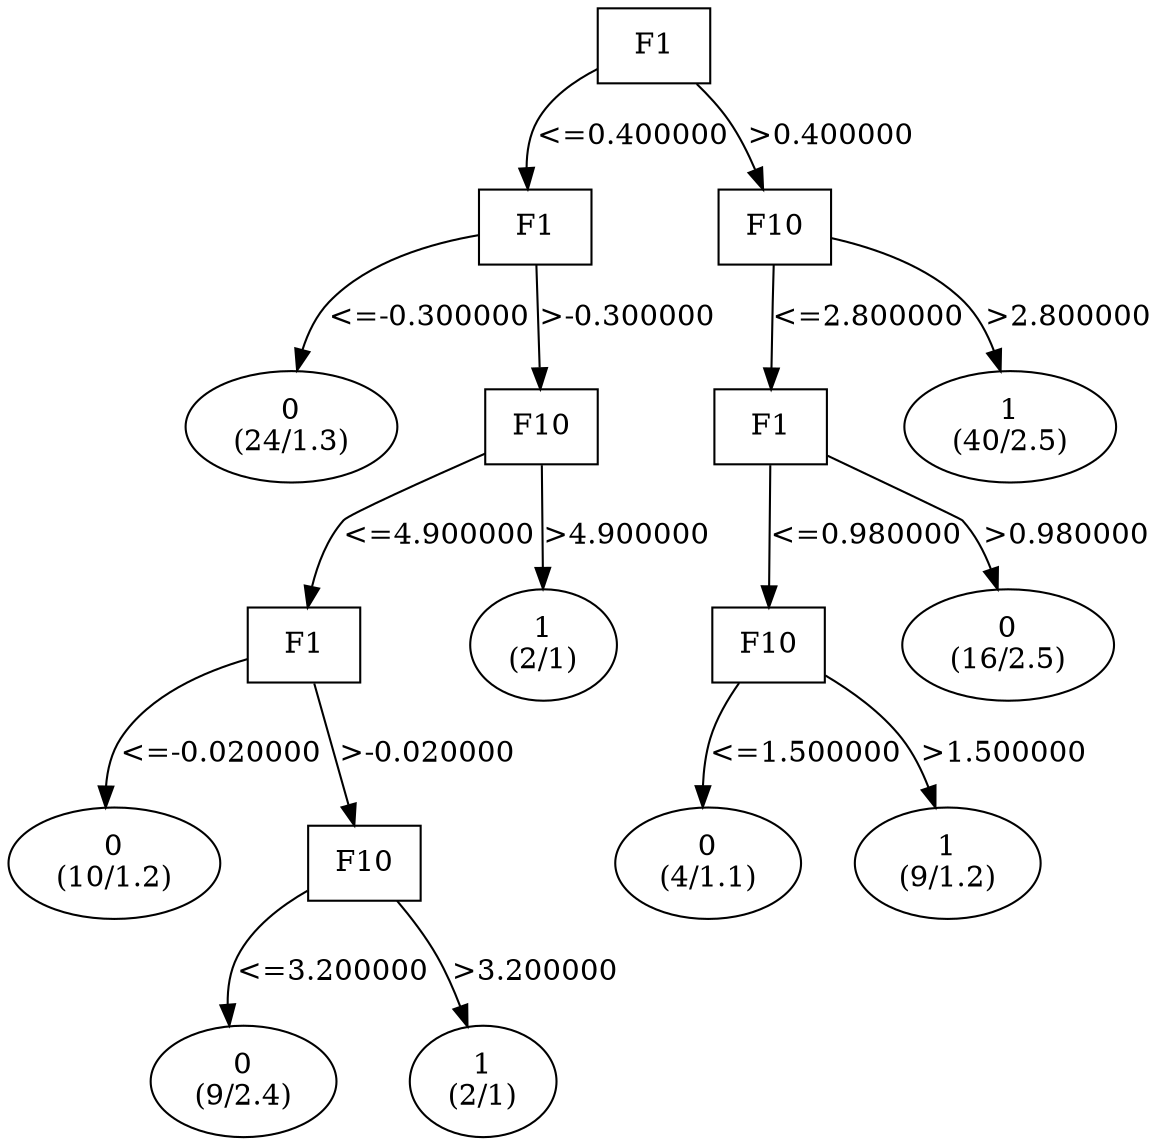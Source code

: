 digraph YaDT {
n0 [ shape=box, label="F1\n"]
n0 -> n1 [label="<=0.400000"]
n1 [ shape=box, label="F1\n"]
n1 -> n2 [label="<=-0.300000"]
n2 [ shape=ellipse, label="0\n(24/1.3)"]
n1 -> n3 [label=">-0.300000"]
n3 [ shape=box, label="F10\n"]
n3 -> n4 [label="<=4.900000"]
n4 [ shape=box, label="F1\n"]
n4 -> n5 [label="<=-0.020000"]
n5 [ shape=ellipse, label="0\n(10/1.2)"]
n4 -> n6 [label=">-0.020000"]
n6 [ shape=box, label="F10\n"]
n6 -> n7 [label="<=3.200000"]
n7 [ shape=ellipse, label="0\n(9/2.4)"]
n6 -> n8 [label=">3.200000"]
n8 [ shape=ellipse, label="1\n(2/1)"]
n3 -> n11 [label=">4.900000"]
n11 [ shape=ellipse, label="1\n(2/1)"]
n0 -> n14 [label=">0.400000"]
n14 [ shape=box, label="F10\n"]
n14 -> n15 [label="<=2.800000"]
n15 [ shape=box, label="F1\n"]
n15 -> n16 [label="<=0.980000"]
n16 [ shape=box, label="F10\n"]
n16 -> n17 [label="<=1.500000"]
n17 [ shape=ellipse, label="0\n(4/1.1)"]
n16 -> n18 [label=">1.500000"]
n18 [ shape=ellipse, label="1\n(9/1.2)"]
n15 -> n20 [label=">0.980000"]
n20 [ shape=ellipse, label="0\n(16/2.5)"]
n14 -> n22 [label=">2.800000"]
n22 [ shape=ellipse, label="1\n(40/2.5)"]
}
